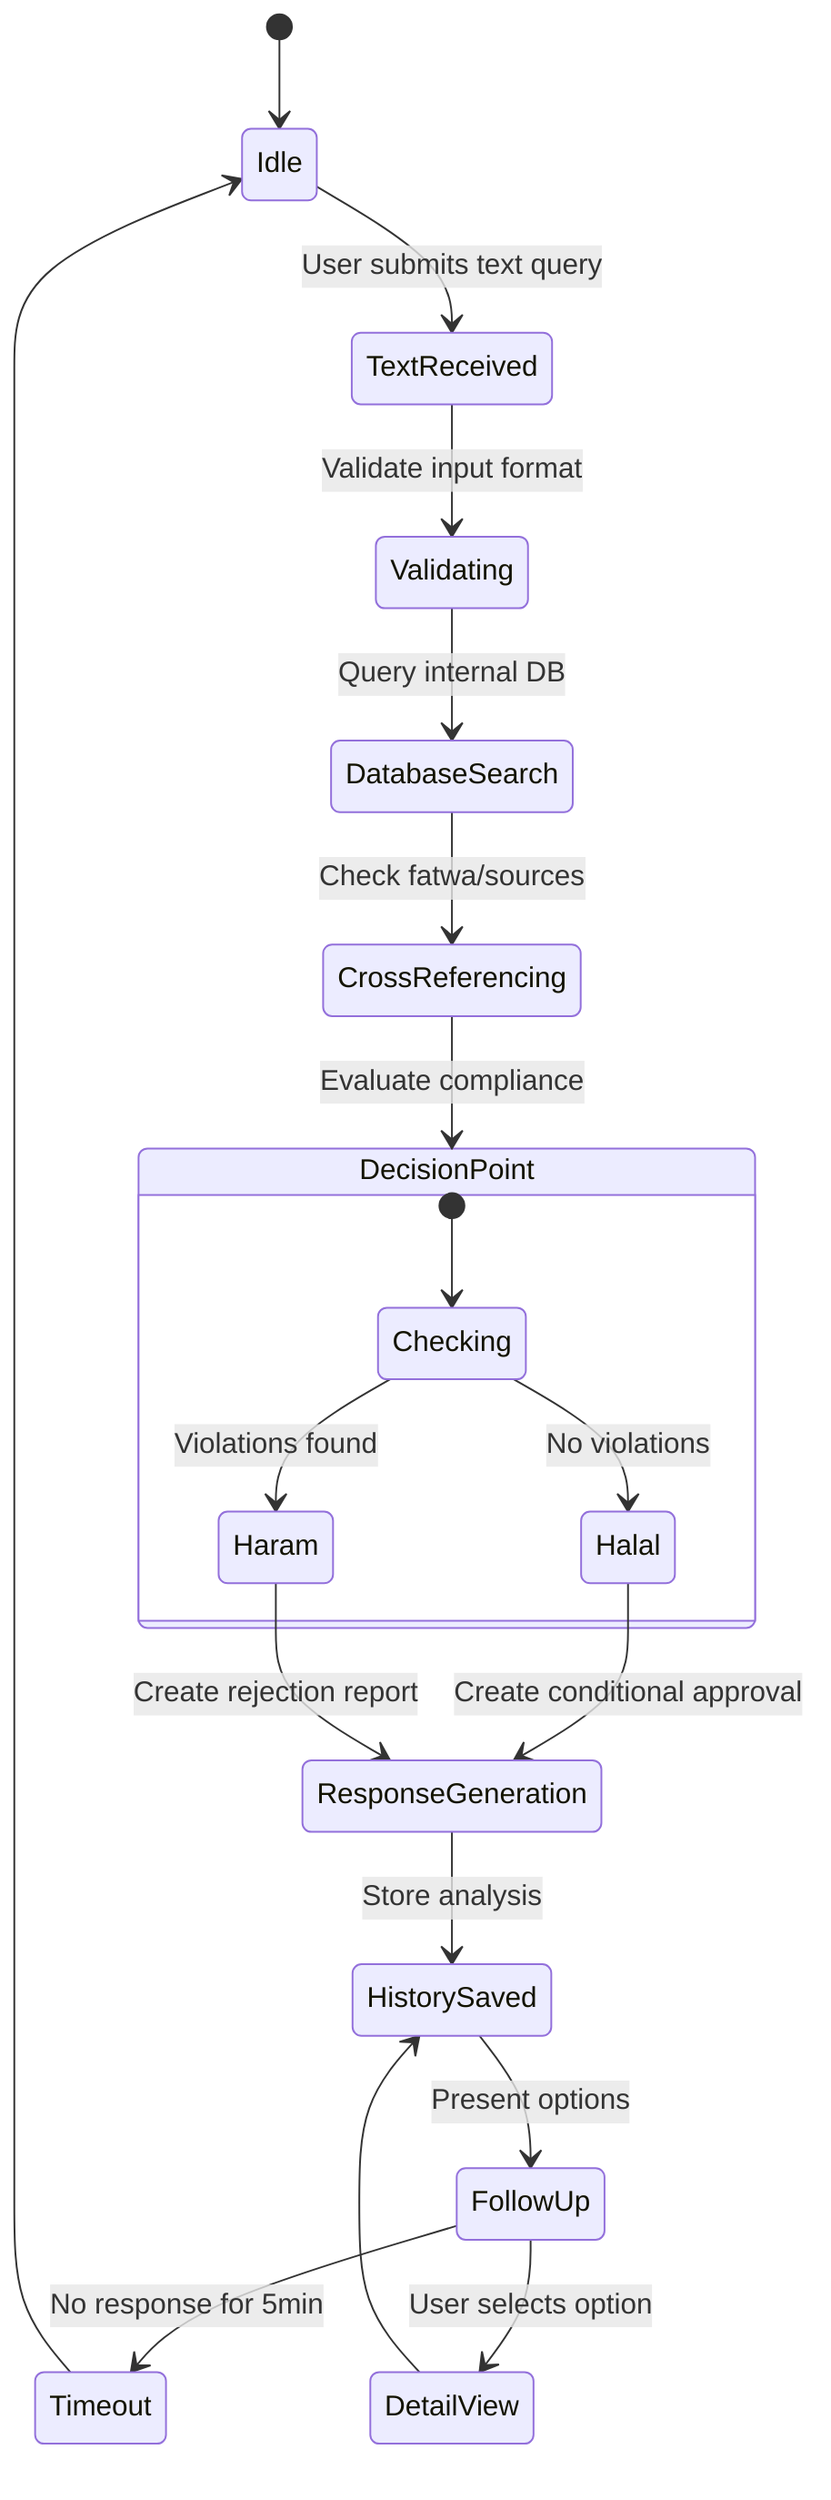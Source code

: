 stateDiagram-v2
[*] --> Idle
Idle --> TextReceived: User submits text query
TextReceived --> Validating: Validate input format
Validating --> DatabaseSearch: Query internal DB
DatabaseSearch --> CrossReferencing: Check fatwa/sources
CrossReferencing --> DecisionPoint: Evaluate compliance

    state DecisionPoint {
        [*] --> Checking
        Checking --> Halal: No violations
        Checking --> Haram: Violations found
    }

    Halal --> ResponseGeneration: Create conditional approval
    Haram --> ResponseGeneration: Create rejection report
    ResponseGeneration --> HistorySaved: Store analysis
    HistorySaved --> FollowUp: Present options
    FollowUp --> Timeout: No response for 5min
    FollowUp --> DetailView: User selects option
    DetailView --> HistorySaved
    Timeout --> Idle